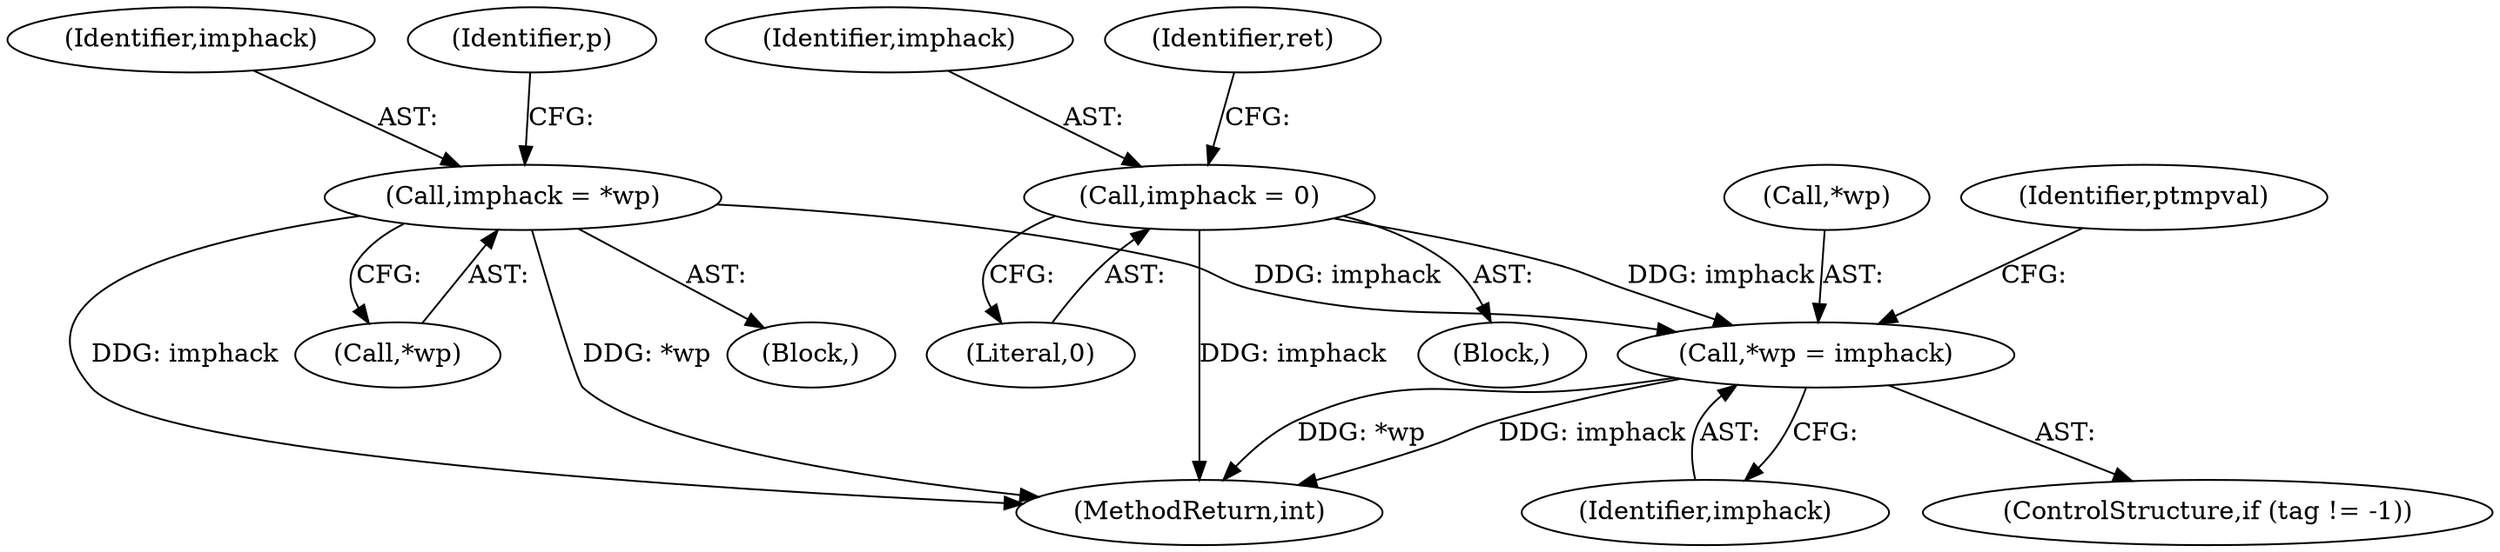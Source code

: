 digraph "0_openssl_cc598f321fbac9c04da5766243ed55d55948637d@pointer" {
"1000441" [label="(Call,*wp = imphack)"];
"1000404" [label="(Call,imphack = *wp)"];
"1000169" [label="(Call,imphack = 0)"];
"1000404" [label="(Call,imphack = *wp)"];
"1000405" [label="(Identifier,imphack)"];
"1000442" [label="(Call,*wp)"];
"1001021" [label="(MethodReturn,int)"];
"1000410" [label="(Identifier,p)"];
"1000444" [label="(Identifier,imphack)"];
"1000171" [label="(Literal,0)"];
"1000170" [label="(Identifier,imphack)"];
"1000397" [label="(Block,)"];
"1000169" [label="(Call,imphack = 0)"];
"1000406" [label="(Call,*wp)"];
"1000182" [label="(Identifier,ret)"];
"1000436" [label="(ControlStructure,if (tag != -1))"];
"1000446" [label="(Identifier,ptmpval)"];
"1000441" [label="(Call,*wp = imphack)"];
"1000144" [label="(Block,)"];
"1000441" -> "1000436"  [label="AST: "];
"1000441" -> "1000444"  [label="CFG: "];
"1000442" -> "1000441"  [label="AST: "];
"1000444" -> "1000441"  [label="AST: "];
"1000446" -> "1000441"  [label="CFG: "];
"1000441" -> "1001021"  [label="DDG: *wp"];
"1000441" -> "1001021"  [label="DDG: imphack"];
"1000404" -> "1000441"  [label="DDG: imphack"];
"1000169" -> "1000441"  [label="DDG: imphack"];
"1000404" -> "1000397"  [label="AST: "];
"1000404" -> "1000406"  [label="CFG: "];
"1000405" -> "1000404"  [label="AST: "];
"1000406" -> "1000404"  [label="AST: "];
"1000410" -> "1000404"  [label="CFG: "];
"1000404" -> "1001021"  [label="DDG: imphack"];
"1000404" -> "1001021"  [label="DDG: *wp"];
"1000169" -> "1000144"  [label="AST: "];
"1000169" -> "1000171"  [label="CFG: "];
"1000170" -> "1000169"  [label="AST: "];
"1000171" -> "1000169"  [label="AST: "];
"1000182" -> "1000169"  [label="CFG: "];
"1000169" -> "1001021"  [label="DDG: imphack"];
}

